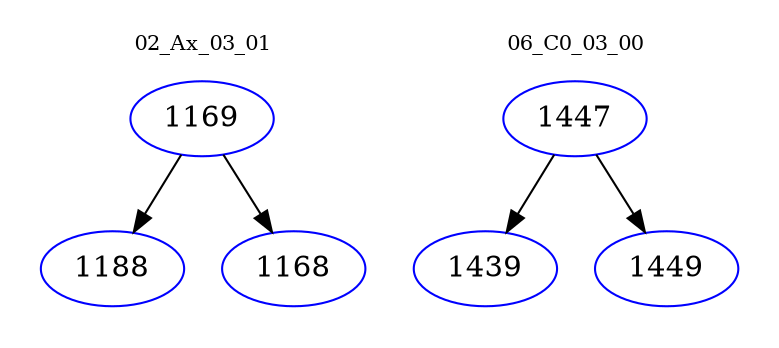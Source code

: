 digraph{
subgraph cluster_0 {
color = white
label = "02_Ax_03_01";
fontsize=10;
T0_1169 [label="1169", color="blue"]
T0_1169 -> T0_1188 [color="black"]
T0_1188 [label="1188", color="blue"]
T0_1169 -> T0_1168 [color="black"]
T0_1168 [label="1168", color="blue"]
}
subgraph cluster_1 {
color = white
label = "06_C0_03_00";
fontsize=10;
T1_1447 [label="1447", color="blue"]
T1_1447 -> T1_1439 [color="black"]
T1_1439 [label="1439", color="blue"]
T1_1447 -> T1_1449 [color="black"]
T1_1449 [label="1449", color="blue"]
}
}
